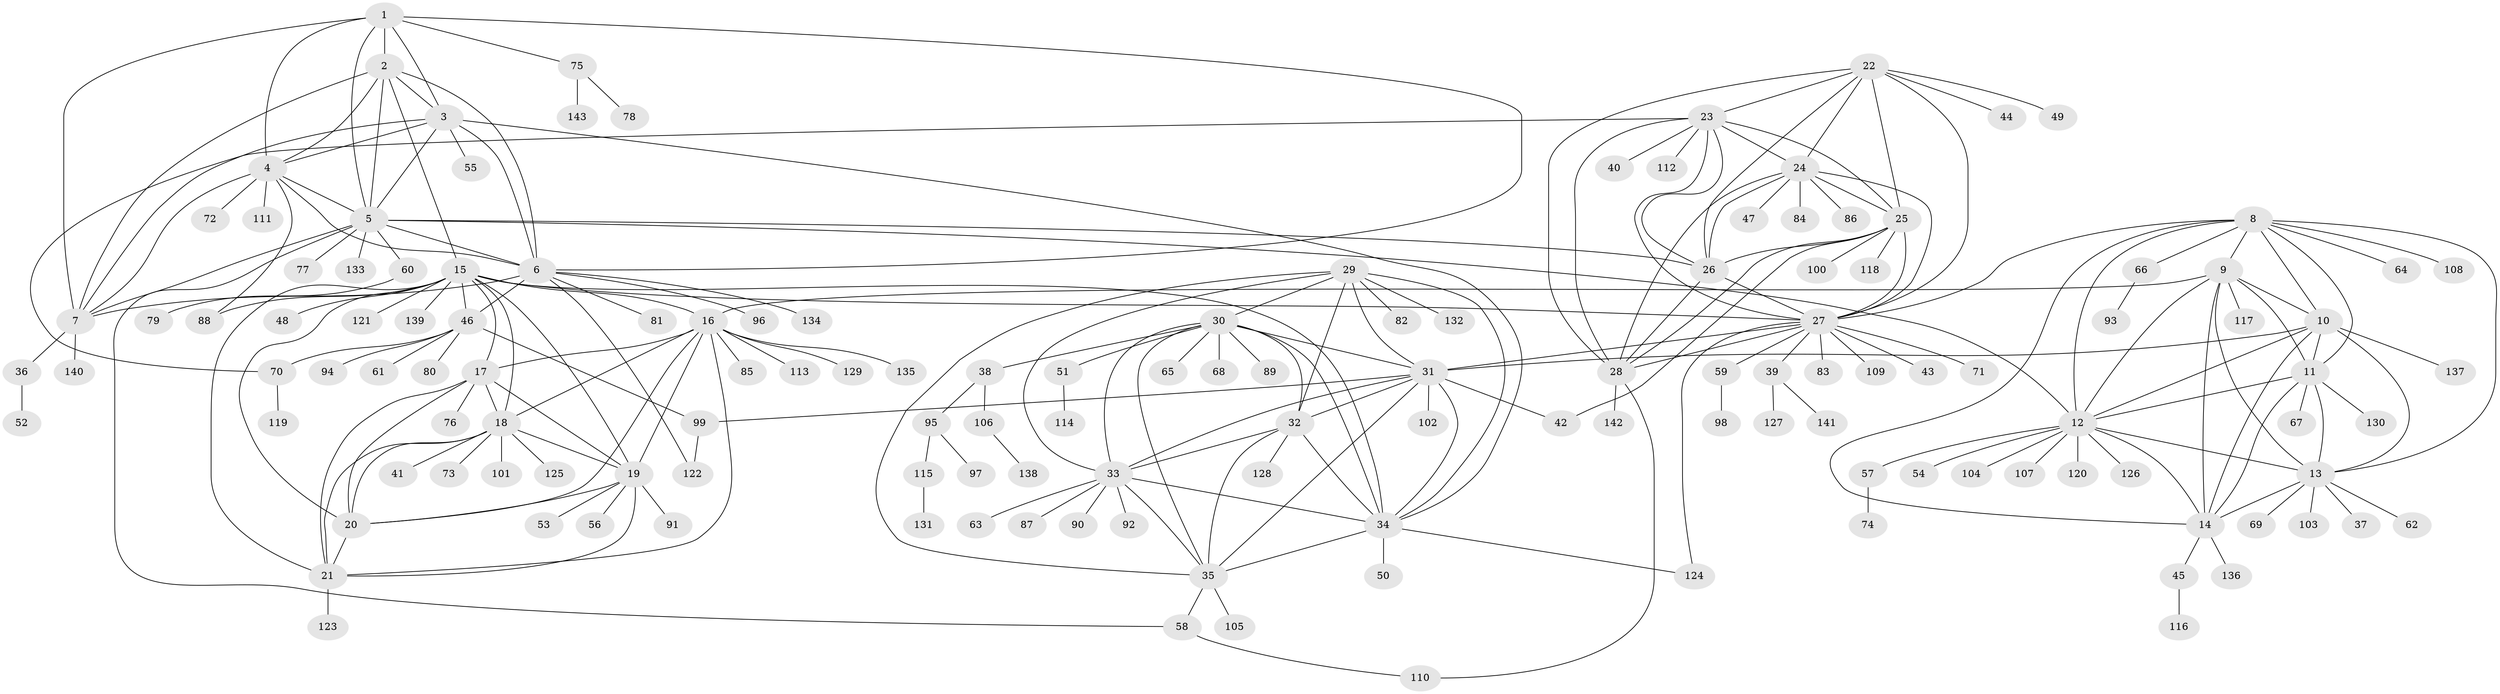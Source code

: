 // coarse degree distribution, {8: 0.037037037037037035, 7: 0.05555555555555555, 9: 0.05555555555555555, 5: 0.018518518518518517, 12: 0.009259259259259259, 6: 0.037037037037037035, 10: 0.018518518518518517, 14: 0.009259259259259259, 1: 0.6481481481481481, 3: 0.037037037037037035, 2: 0.07407407407407407}
// Generated by graph-tools (version 1.1) at 2025/42/03/06/25 10:42:09]
// undirected, 143 vertices, 232 edges
graph export_dot {
graph [start="1"]
  node [color=gray90,style=filled];
  1;
  2;
  3;
  4;
  5;
  6;
  7;
  8;
  9;
  10;
  11;
  12;
  13;
  14;
  15;
  16;
  17;
  18;
  19;
  20;
  21;
  22;
  23;
  24;
  25;
  26;
  27;
  28;
  29;
  30;
  31;
  32;
  33;
  34;
  35;
  36;
  37;
  38;
  39;
  40;
  41;
  42;
  43;
  44;
  45;
  46;
  47;
  48;
  49;
  50;
  51;
  52;
  53;
  54;
  55;
  56;
  57;
  58;
  59;
  60;
  61;
  62;
  63;
  64;
  65;
  66;
  67;
  68;
  69;
  70;
  71;
  72;
  73;
  74;
  75;
  76;
  77;
  78;
  79;
  80;
  81;
  82;
  83;
  84;
  85;
  86;
  87;
  88;
  89;
  90;
  91;
  92;
  93;
  94;
  95;
  96;
  97;
  98;
  99;
  100;
  101;
  102;
  103;
  104;
  105;
  106;
  107;
  108;
  109;
  110;
  111;
  112;
  113;
  114;
  115;
  116;
  117;
  118;
  119;
  120;
  121;
  122;
  123;
  124;
  125;
  126;
  127;
  128;
  129;
  130;
  131;
  132;
  133;
  134;
  135;
  136;
  137;
  138;
  139;
  140;
  141;
  142;
  143;
  1 -- 2;
  1 -- 3;
  1 -- 4;
  1 -- 5;
  1 -- 6;
  1 -- 7;
  1 -- 75;
  2 -- 3;
  2 -- 4;
  2 -- 5;
  2 -- 6;
  2 -- 7;
  2 -- 15;
  3 -- 4;
  3 -- 5;
  3 -- 6;
  3 -- 7;
  3 -- 34;
  3 -- 55;
  4 -- 5;
  4 -- 6;
  4 -- 7;
  4 -- 72;
  4 -- 88;
  4 -- 111;
  5 -- 6;
  5 -- 7;
  5 -- 12;
  5 -- 26;
  5 -- 58;
  5 -- 60;
  5 -- 77;
  5 -- 133;
  6 -- 7;
  6 -- 46;
  6 -- 81;
  6 -- 96;
  6 -- 122;
  6 -- 134;
  7 -- 36;
  7 -- 140;
  8 -- 9;
  8 -- 10;
  8 -- 11;
  8 -- 12;
  8 -- 13;
  8 -- 14;
  8 -- 27;
  8 -- 64;
  8 -- 66;
  8 -- 108;
  9 -- 10;
  9 -- 11;
  9 -- 12;
  9 -- 13;
  9 -- 14;
  9 -- 16;
  9 -- 117;
  10 -- 11;
  10 -- 12;
  10 -- 13;
  10 -- 14;
  10 -- 31;
  10 -- 137;
  11 -- 12;
  11 -- 13;
  11 -- 14;
  11 -- 67;
  11 -- 130;
  12 -- 13;
  12 -- 14;
  12 -- 54;
  12 -- 57;
  12 -- 104;
  12 -- 107;
  12 -- 120;
  12 -- 126;
  13 -- 14;
  13 -- 37;
  13 -- 62;
  13 -- 69;
  13 -- 103;
  14 -- 45;
  14 -- 136;
  15 -- 16;
  15 -- 17;
  15 -- 18;
  15 -- 19;
  15 -- 20;
  15 -- 21;
  15 -- 27;
  15 -- 34;
  15 -- 46;
  15 -- 48;
  15 -- 88;
  15 -- 121;
  15 -- 139;
  16 -- 17;
  16 -- 18;
  16 -- 19;
  16 -- 20;
  16 -- 21;
  16 -- 85;
  16 -- 113;
  16 -- 129;
  16 -- 135;
  17 -- 18;
  17 -- 19;
  17 -- 20;
  17 -- 21;
  17 -- 76;
  18 -- 19;
  18 -- 20;
  18 -- 21;
  18 -- 41;
  18 -- 73;
  18 -- 101;
  18 -- 125;
  19 -- 20;
  19 -- 21;
  19 -- 53;
  19 -- 56;
  19 -- 91;
  20 -- 21;
  21 -- 123;
  22 -- 23;
  22 -- 24;
  22 -- 25;
  22 -- 26;
  22 -- 27;
  22 -- 28;
  22 -- 44;
  22 -- 49;
  23 -- 24;
  23 -- 25;
  23 -- 26;
  23 -- 27;
  23 -- 28;
  23 -- 40;
  23 -- 70;
  23 -- 112;
  24 -- 25;
  24 -- 26;
  24 -- 27;
  24 -- 28;
  24 -- 47;
  24 -- 84;
  24 -- 86;
  25 -- 26;
  25 -- 27;
  25 -- 28;
  25 -- 42;
  25 -- 100;
  25 -- 118;
  26 -- 27;
  26 -- 28;
  27 -- 28;
  27 -- 31;
  27 -- 39;
  27 -- 43;
  27 -- 59;
  27 -- 71;
  27 -- 83;
  27 -- 109;
  27 -- 124;
  28 -- 110;
  28 -- 142;
  29 -- 30;
  29 -- 31;
  29 -- 32;
  29 -- 33;
  29 -- 34;
  29 -- 35;
  29 -- 82;
  29 -- 132;
  30 -- 31;
  30 -- 32;
  30 -- 33;
  30 -- 34;
  30 -- 35;
  30 -- 38;
  30 -- 51;
  30 -- 65;
  30 -- 68;
  30 -- 89;
  31 -- 32;
  31 -- 33;
  31 -- 34;
  31 -- 35;
  31 -- 42;
  31 -- 99;
  31 -- 102;
  32 -- 33;
  32 -- 34;
  32 -- 35;
  32 -- 128;
  33 -- 34;
  33 -- 35;
  33 -- 63;
  33 -- 87;
  33 -- 90;
  33 -- 92;
  34 -- 35;
  34 -- 50;
  34 -- 124;
  35 -- 58;
  35 -- 105;
  36 -- 52;
  38 -- 95;
  38 -- 106;
  39 -- 127;
  39 -- 141;
  45 -- 116;
  46 -- 61;
  46 -- 70;
  46 -- 80;
  46 -- 94;
  46 -- 99;
  51 -- 114;
  57 -- 74;
  58 -- 110;
  59 -- 98;
  60 -- 79;
  66 -- 93;
  70 -- 119;
  75 -- 78;
  75 -- 143;
  95 -- 97;
  95 -- 115;
  99 -- 122;
  106 -- 138;
  115 -- 131;
}
